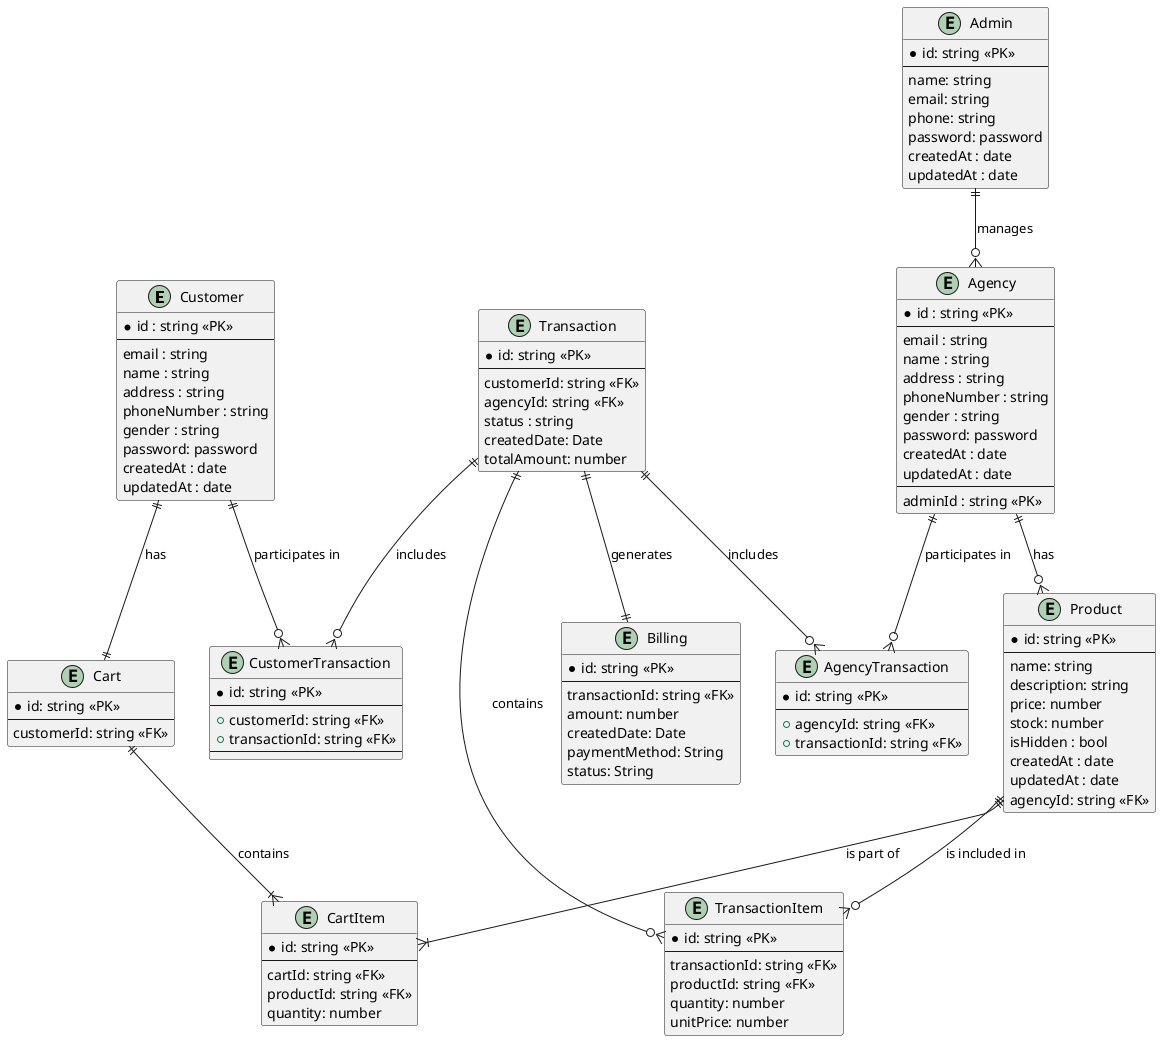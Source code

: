@startuml ecommerce
entity "Customer" as customer{
  * id : string <<PK>>
  --
  email : string
  name : string
  address : string
  phoneNumber : string
  gender : string
  password: password
  createdAt : date
  updatedAt : date
}

entity "Agency" as agency{
  * id : string <<PK>>
  --
  email : string
  name : string
  address : string
  phoneNumber : string
  gender : string
  password: password
  createdAt : date
  updatedAt : date
  --
  adminId : string <<PK>>
}

entity "Admin" as admin{
  * id: string <<PK>>
  --
  name: string
  email: string
  phone: string
  password: password
  createdAt : date
  updatedAt : date
}

entity "Product" as product {
  * id: string <<PK>>
  --
  name: string
  description: string
  price: number
  stock: number
  isHidden : bool
  createdAt : date
  updatedAt : date 
  agencyId: string <<FK>>
}

entity "Cart" as cart {
  * id: string <<PK>>
  --
  customerId: string <<FK>>
}

entity "CartItem" as cartItem {
  * id: string <<PK>>
  --
  cartId: string <<FK>>
  productId: string <<FK>>
  quantity: number
}

entity "Transaction" as transaction {
  * id: string <<PK>>
  --
  customerId: string <<FK>>
  agencyId: string <<FK>>
  status : string
  createdDate: Date
  totalAmount: number
}

entity "TransactionItem" as transactionItem {
  * id: string <<PK>>
  --
  transactionId: string <<FK>>
  productId: string <<FK>>
  quantity: number
  unitPrice: number
}

entity "Billing" as billing {
  * id: string <<PK>>
  --
  transactionId: string <<FK>>
  amount: number
  createdDate: Date
  paymentMethod: String
  status: String
}

entity "CustomerTransaction" as customerTransaction {
  * id: string <<PK>>
  --
  +customerId: string <<FK>>
  +transactionId: string <<FK>>
  --
}

entity "AgencyTransaction" as agencyTransaction {
  * id: string <<PK>>
  --
  +agencyId: string <<FK>>
  +transactionId: string <<FK>>
}

customer ||--|| cart : "has"
cart ||--|{ cartItem : "contains"
product ||--|{ cartItem : "is part of"

agency ||--o{ product : "has"

customer ||--o{ customerTransaction : "participates in"
transaction ||--o{ customerTransaction : "includes"

agency ||--o{ agencyTransaction : "participates in"
transaction ||--o{ agencyTransaction : "includes"

transaction ||--|| billing : "generates"
transaction ||--o{ transactionItem : "contains"
product ||--o{ transactionItem : "is included in"

admin ||--o{ agency : "manages"
@enduml